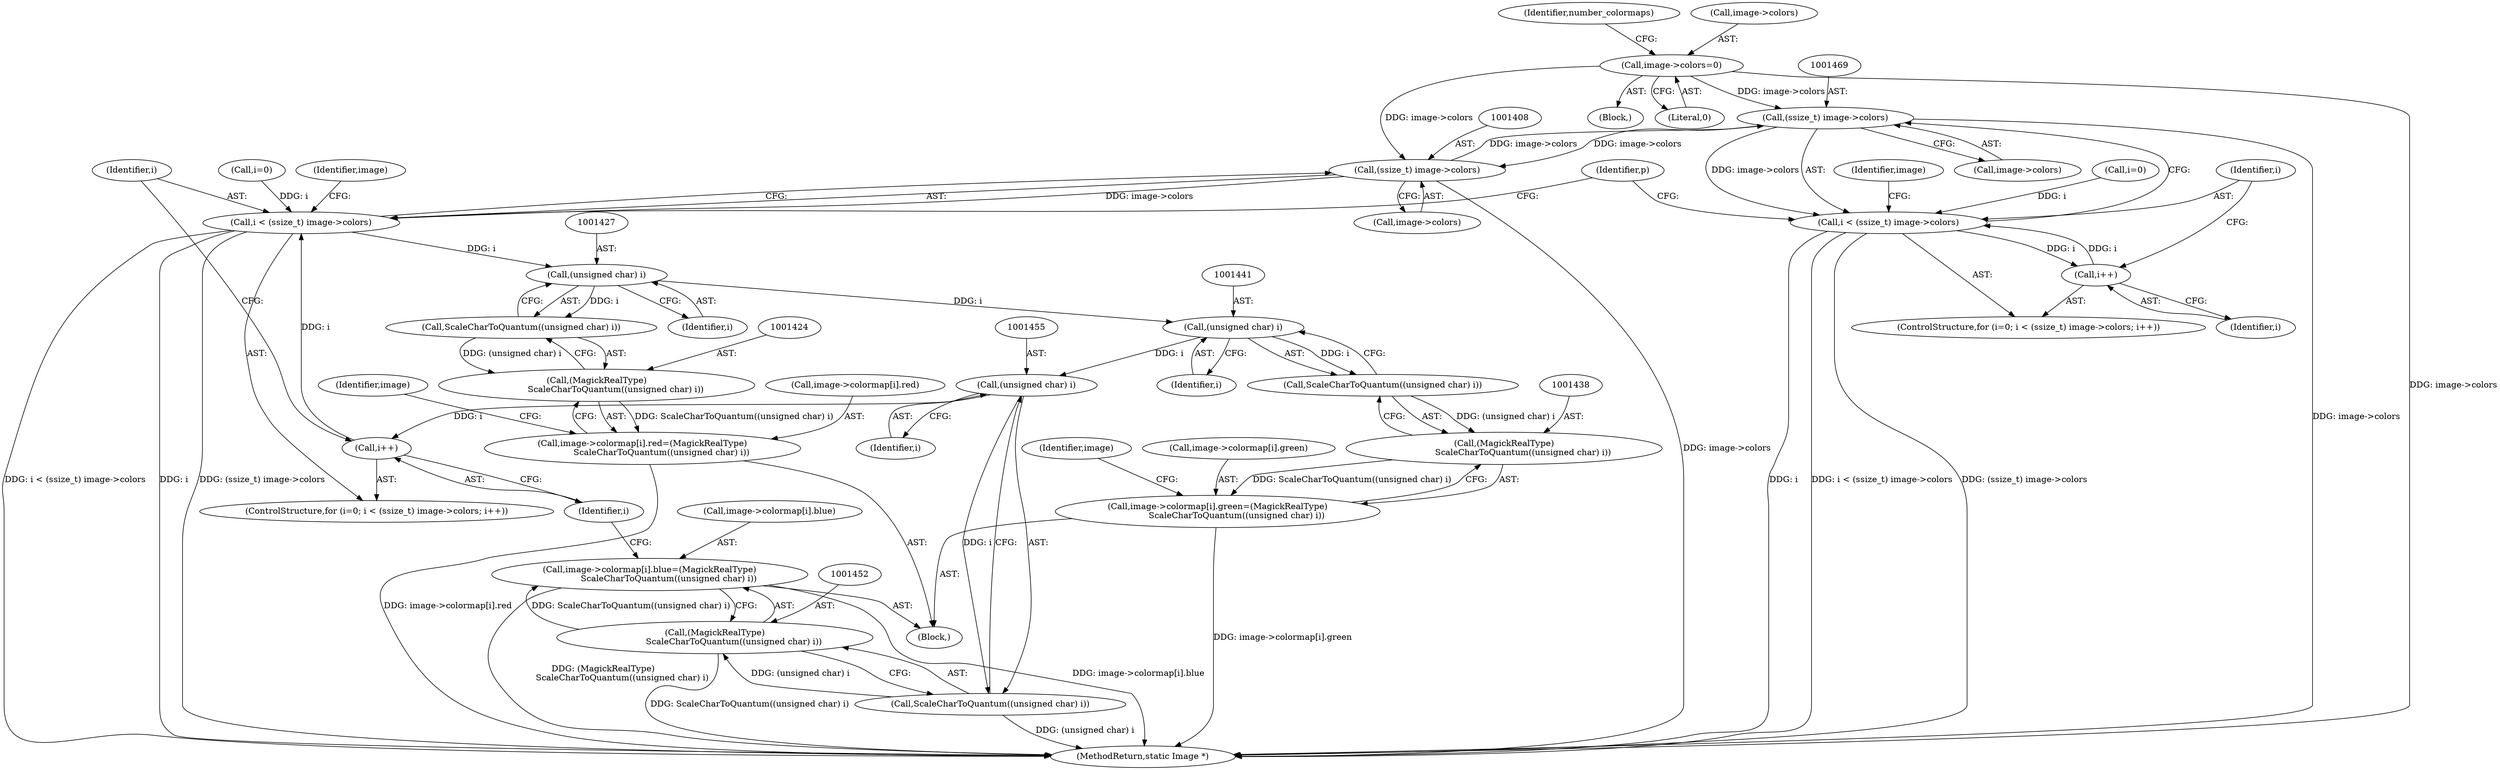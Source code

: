 digraph "0_ImageMagick_2ad6d33493750a28a5a655d319a8e0b16c392de1@pointer" {
"1001468" [label="(Call,(ssize_t) image->colors)"];
"1001822" [label="(Call,image->colors=0)"];
"1001407" [label="(Call,(ssize_t) image->colors)"];
"1001468" [label="(Call,(ssize_t) image->colors)"];
"1001405" [label="(Call,i < (ssize_t) image->colors)"];
"1001426" [label="(Call,(unsigned char) i)"];
"1001425" [label="(Call,ScaleCharToQuantum((unsigned char) i))"];
"1001423" [label="(Call,(MagickRealType)\n              ScaleCharToQuantum((unsigned char) i))"];
"1001415" [label="(Call,image->colormap[i].red=(MagickRealType)\n              ScaleCharToQuantum((unsigned char) i))"];
"1001440" [label="(Call,(unsigned char) i)"];
"1001439" [label="(Call,ScaleCharToQuantum((unsigned char) i))"];
"1001437" [label="(Call,(MagickRealType)\n              ScaleCharToQuantum((unsigned char) i))"];
"1001429" [label="(Call,image->colormap[i].green=(MagickRealType)\n              ScaleCharToQuantum((unsigned char) i))"];
"1001454" [label="(Call,(unsigned char) i)"];
"1001412" [label="(Call,i++)"];
"1001453" [label="(Call,ScaleCharToQuantum((unsigned char) i))"];
"1001451" [label="(Call,(MagickRealType)\n              ScaleCharToQuantum((unsigned char) i))"];
"1001443" [label="(Call,image->colormap[i].blue=(MagickRealType)\n              ScaleCharToQuantum((unsigned char) i))"];
"1001466" [label="(Call,i < (ssize_t) image->colors)"];
"1001473" [label="(Call,i++)"];
"1001524" [label="(Identifier,p)"];
"1001470" [label="(Call,image->colors)"];
"1001627" [label="(Block,)"];
"1001423" [label="(Call,(MagickRealType)\n              ScaleCharToQuantum((unsigned char) i))"];
"1001955" [label="(MethodReturn,static Image *)"];
"1001447" [label="(Identifier,image)"];
"1001454" [label="(Call,(unsigned char) i)"];
"1001466" [label="(Call,i < (ssize_t) image->colors)"];
"1001462" [label="(ControlStructure,for (i=0; i < (ssize_t) image->colors; i++))"];
"1001407" [label="(Call,(ssize_t) image->colors)"];
"1001437" [label="(Call,(MagickRealType)\n              ScaleCharToQuantum((unsigned char) i))"];
"1001474" [label="(Identifier,i)"];
"1001406" [label="(Identifier,i)"];
"1001444" [label="(Call,image->colormap[i].blue)"];
"1001829" [label="(Identifier,number_colormaps)"];
"1001440" [label="(Call,(unsigned char) i)"];
"1001822" [label="(Call,image->colors=0)"];
"1001415" [label="(Call,image->colormap[i].red=(MagickRealType)\n              ScaleCharToQuantum((unsigned char) i))"];
"1001439" [label="(Call,ScaleCharToQuantum((unsigned char) i))"];
"1001428" [label="(Identifier,i)"];
"1001425" [label="(Call,ScaleCharToQuantum((unsigned char) i))"];
"1001409" [label="(Call,image->colors)"];
"1001414" [label="(Block,)"];
"1001412" [label="(Call,i++)"];
"1001413" [label="(Identifier,i)"];
"1001451" [label="(Call,(MagickRealType)\n              ScaleCharToQuantum((unsigned char) i))"];
"1001416" [label="(Call,image->colormap[i].red)"];
"1001473" [label="(Call,i++)"];
"1001453" [label="(Call,ScaleCharToQuantum((unsigned char) i))"];
"1001430" [label="(Call,image->colormap[i].green)"];
"1001426" [label="(Call,(unsigned char) i)"];
"1001823" [label="(Call,image->colors)"];
"1001442" [label="(Identifier,i)"];
"1001480" [label="(Identifier,image)"];
"1001463" [label="(Call,i=0)"];
"1001429" [label="(Call,image->colormap[i].green=(MagickRealType)\n              ScaleCharToQuantum((unsigned char) i))"];
"1001468" [label="(Call,(ssize_t) image->colors)"];
"1001433" [label="(Identifier,image)"];
"1001401" [label="(ControlStructure,for (i=0; i < (ssize_t) image->colors; i++))"];
"1001826" [label="(Literal,0)"];
"1001405" [label="(Call,i < (ssize_t) image->colors)"];
"1001443" [label="(Call,image->colormap[i].blue=(MagickRealType)\n              ScaleCharToQuantum((unsigned char) i))"];
"1001419" [label="(Identifier,image)"];
"1001456" [label="(Identifier,i)"];
"1001467" [label="(Identifier,i)"];
"1001402" [label="(Call,i=0)"];
"1001468" -> "1001466"  [label="AST: "];
"1001468" -> "1001470"  [label="CFG: "];
"1001469" -> "1001468"  [label="AST: "];
"1001470" -> "1001468"  [label="AST: "];
"1001466" -> "1001468"  [label="CFG: "];
"1001468" -> "1001955"  [label="DDG: image->colors"];
"1001468" -> "1001407"  [label="DDG: image->colors"];
"1001468" -> "1001466"  [label="DDG: image->colors"];
"1001822" -> "1001468"  [label="DDG: image->colors"];
"1001407" -> "1001468"  [label="DDG: image->colors"];
"1001822" -> "1001627"  [label="AST: "];
"1001822" -> "1001826"  [label="CFG: "];
"1001823" -> "1001822"  [label="AST: "];
"1001826" -> "1001822"  [label="AST: "];
"1001829" -> "1001822"  [label="CFG: "];
"1001822" -> "1001955"  [label="DDG: image->colors"];
"1001822" -> "1001407"  [label="DDG: image->colors"];
"1001407" -> "1001405"  [label="AST: "];
"1001407" -> "1001409"  [label="CFG: "];
"1001408" -> "1001407"  [label="AST: "];
"1001409" -> "1001407"  [label="AST: "];
"1001405" -> "1001407"  [label="CFG: "];
"1001407" -> "1001955"  [label="DDG: image->colors"];
"1001407" -> "1001405"  [label="DDG: image->colors"];
"1001405" -> "1001401"  [label="AST: "];
"1001406" -> "1001405"  [label="AST: "];
"1001419" -> "1001405"  [label="CFG: "];
"1001524" -> "1001405"  [label="CFG: "];
"1001405" -> "1001955"  [label="DDG: i < (ssize_t) image->colors"];
"1001405" -> "1001955"  [label="DDG: i"];
"1001405" -> "1001955"  [label="DDG: (ssize_t) image->colors"];
"1001402" -> "1001405"  [label="DDG: i"];
"1001412" -> "1001405"  [label="DDG: i"];
"1001405" -> "1001426"  [label="DDG: i"];
"1001426" -> "1001425"  [label="AST: "];
"1001426" -> "1001428"  [label="CFG: "];
"1001427" -> "1001426"  [label="AST: "];
"1001428" -> "1001426"  [label="AST: "];
"1001425" -> "1001426"  [label="CFG: "];
"1001426" -> "1001425"  [label="DDG: i"];
"1001426" -> "1001440"  [label="DDG: i"];
"1001425" -> "1001423"  [label="AST: "];
"1001423" -> "1001425"  [label="CFG: "];
"1001425" -> "1001423"  [label="DDG: (unsigned char) i"];
"1001423" -> "1001415"  [label="AST: "];
"1001424" -> "1001423"  [label="AST: "];
"1001415" -> "1001423"  [label="CFG: "];
"1001423" -> "1001415"  [label="DDG: ScaleCharToQuantum((unsigned char) i)"];
"1001415" -> "1001414"  [label="AST: "];
"1001416" -> "1001415"  [label="AST: "];
"1001433" -> "1001415"  [label="CFG: "];
"1001415" -> "1001955"  [label="DDG: image->colormap[i].red"];
"1001440" -> "1001439"  [label="AST: "];
"1001440" -> "1001442"  [label="CFG: "];
"1001441" -> "1001440"  [label="AST: "];
"1001442" -> "1001440"  [label="AST: "];
"1001439" -> "1001440"  [label="CFG: "];
"1001440" -> "1001439"  [label="DDG: i"];
"1001440" -> "1001454"  [label="DDG: i"];
"1001439" -> "1001437"  [label="AST: "];
"1001437" -> "1001439"  [label="CFG: "];
"1001439" -> "1001437"  [label="DDG: (unsigned char) i"];
"1001437" -> "1001429"  [label="AST: "];
"1001438" -> "1001437"  [label="AST: "];
"1001429" -> "1001437"  [label="CFG: "];
"1001437" -> "1001429"  [label="DDG: ScaleCharToQuantum((unsigned char) i)"];
"1001429" -> "1001414"  [label="AST: "];
"1001430" -> "1001429"  [label="AST: "];
"1001447" -> "1001429"  [label="CFG: "];
"1001429" -> "1001955"  [label="DDG: image->colormap[i].green"];
"1001454" -> "1001453"  [label="AST: "];
"1001454" -> "1001456"  [label="CFG: "];
"1001455" -> "1001454"  [label="AST: "];
"1001456" -> "1001454"  [label="AST: "];
"1001453" -> "1001454"  [label="CFG: "];
"1001454" -> "1001412"  [label="DDG: i"];
"1001454" -> "1001453"  [label="DDG: i"];
"1001412" -> "1001401"  [label="AST: "];
"1001412" -> "1001413"  [label="CFG: "];
"1001413" -> "1001412"  [label="AST: "];
"1001406" -> "1001412"  [label="CFG: "];
"1001453" -> "1001451"  [label="AST: "];
"1001451" -> "1001453"  [label="CFG: "];
"1001453" -> "1001955"  [label="DDG: (unsigned char) i"];
"1001453" -> "1001451"  [label="DDG: (unsigned char) i"];
"1001451" -> "1001443"  [label="AST: "];
"1001452" -> "1001451"  [label="AST: "];
"1001443" -> "1001451"  [label="CFG: "];
"1001451" -> "1001955"  [label="DDG: ScaleCharToQuantum((unsigned char) i)"];
"1001451" -> "1001443"  [label="DDG: ScaleCharToQuantum((unsigned char) i)"];
"1001443" -> "1001414"  [label="AST: "];
"1001444" -> "1001443"  [label="AST: "];
"1001413" -> "1001443"  [label="CFG: "];
"1001443" -> "1001955"  [label="DDG: (MagickRealType)\n              ScaleCharToQuantum((unsigned char) i)"];
"1001443" -> "1001955"  [label="DDG: image->colormap[i].blue"];
"1001466" -> "1001462"  [label="AST: "];
"1001467" -> "1001466"  [label="AST: "];
"1001480" -> "1001466"  [label="CFG: "];
"1001524" -> "1001466"  [label="CFG: "];
"1001466" -> "1001955"  [label="DDG: i"];
"1001466" -> "1001955"  [label="DDG: i < (ssize_t) image->colors"];
"1001466" -> "1001955"  [label="DDG: (ssize_t) image->colors"];
"1001463" -> "1001466"  [label="DDG: i"];
"1001473" -> "1001466"  [label="DDG: i"];
"1001466" -> "1001473"  [label="DDG: i"];
"1001473" -> "1001462"  [label="AST: "];
"1001473" -> "1001474"  [label="CFG: "];
"1001474" -> "1001473"  [label="AST: "];
"1001467" -> "1001473"  [label="CFG: "];
}
